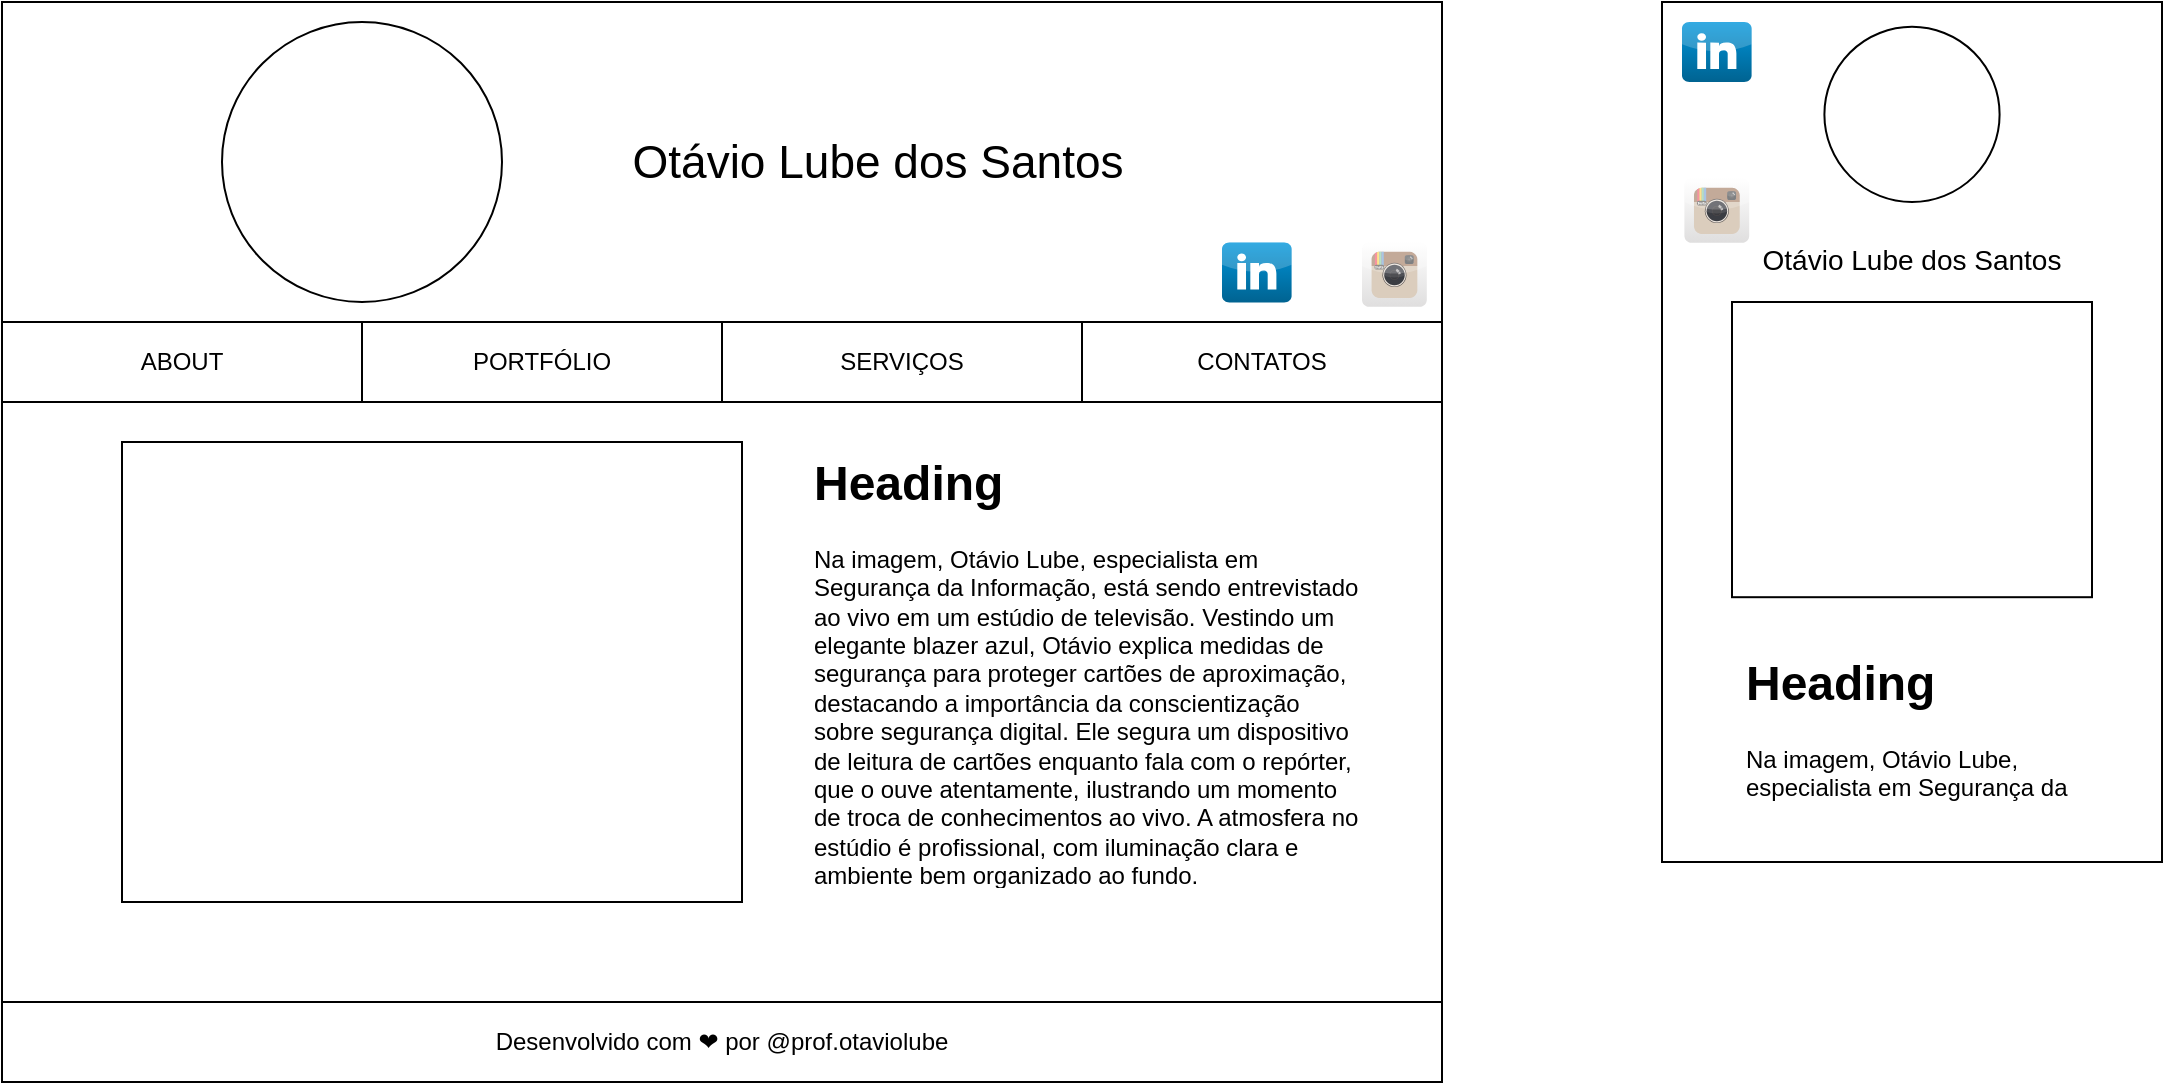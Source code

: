 <mxfile version="24.7.8">
  <diagram name="Página-1" id="nps_ZNpOyqi2shIpT-CB">
    <mxGraphModel dx="1257" dy="1838" grid="1" gridSize="10" guides="1" tooltips="1" connect="1" arrows="1" fold="1" page="1" pageScale="1" pageWidth="827" pageHeight="1169" math="0" shadow="0">
      <root>
        <mxCell id="0" />
        <mxCell id="1" parent="0" />
        <mxCell id="bBsQcBd4owB1lRNrMBnq-1" value="" style="rounded=0;whiteSpace=wrap;html=1;" vertex="1" parent="1">
          <mxGeometry x="10" y="-120" width="720" height="540" as="geometry" />
        </mxCell>
        <mxCell id="bBsQcBd4owB1lRNrMBnq-2" value="" style="rounded=0;whiteSpace=wrap;html=1;" vertex="1" parent="1">
          <mxGeometry x="10" y="-120" width="720" height="160" as="geometry" />
        </mxCell>
        <mxCell id="bBsQcBd4owB1lRNrMBnq-3" value="" style="ellipse;whiteSpace=wrap;html=1;aspect=fixed;" vertex="1" parent="1">
          <mxGeometry x="120" y="-110" width="140" height="140" as="geometry" />
        </mxCell>
        <mxCell id="bBsQcBd4owB1lRNrMBnq-4" value="Otávio Lube dos Santos" style="text;html=1;align=center;verticalAlign=middle;whiteSpace=wrap;rounded=0;fontSize=23;" vertex="1" parent="1">
          <mxGeometry x="320" y="-55" width="256" height="30" as="geometry" />
        </mxCell>
        <mxCell id="bBsQcBd4owB1lRNrMBnq-6" value="" style="shape=image;html=1;verticalAlign=top;verticalLabelPosition=bottom;labelBackgroundColor=#ffffff;imageAspect=0;aspect=fixed;image=https://cdn4.iconfinder.com/data/icons/ionicons/512/icon-social-github-128.png" vertex="1" parent="1">
          <mxGeometry x="660" y="2.2" width="28" height="28" as="geometry" />
        </mxCell>
        <mxCell id="bBsQcBd4owB1lRNrMBnq-7" value="" style="dashed=0;outlineConnect=0;html=1;align=center;labelPosition=center;verticalLabelPosition=bottom;verticalAlign=top;shape=mxgraph.webicons.instagram;gradientColor=#DFDEDE" vertex="1" parent="1">
          <mxGeometry x="690" y="1.155e-14" width="32.4" height="32.4" as="geometry" />
        </mxCell>
        <mxCell id="bBsQcBd4owB1lRNrMBnq-8" value="" style="dashed=0;outlineConnect=0;html=1;align=center;labelPosition=center;verticalLabelPosition=bottom;verticalAlign=top;shape=mxgraph.webicons.linkedin;fillColor=#0095DB;gradientColor=#006391" vertex="1" parent="1">
          <mxGeometry x="620" y="0.2" width="34.8" height="30" as="geometry" />
        </mxCell>
        <mxCell id="bBsQcBd4owB1lRNrMBnq-9" value="" style="rounded=0;whiteSpace=wrap;html=1;" vertex="1" parent="1">
          <mxGeometry x="10" y="40" width="680" height="40" as="geometry" />
        </mxCell>
        <mxCell id="bBsQcBd4owB1lRNrMBnq-10" value="ABOUT" style="rounded=0;whiteSpace=wrap;html=1;" vertex="1" parent="1">
          <mxGeometry x="10" y="40" width="180" height="40" as="geometry" />
        </mxCell>
        <mxCell id="bBsQcBd4owB1lRNrMBnq-11" value="PORTFÓLIO" style="rounded=0;whiteSpace=wrap;html=1;" vertex="1" parent="1">
          <mxGeometry x="190" y="40" width="180" height="40" as="geometry" />
        </mxCell>
        <mxCell id="bBsQcBd4owB1lRNrMBnq-12" value="SERVIÇOS" style="rounded=0;whiteSpace=wrap;html=1;" vertex="1" parent="1">
          <mxGeometry x="370" y="40" width="180" height="40" as="geometry" />
        </mxCell>
        <mxCell id="bBsQcBd4owB1lRNrMBnq-13" value="CONTATOS" style="rounded=0;whiteSpace=wrap;html=1;" vertex="1" parent="1">
          <mxGeometry x="550" y="40" width="180" height="40" as="geometry" />
        </mxCell>
        <mxCell id="bBsQcBd4owB1lRNrMBnq-14" value="" style="rounded=0;whiteSpace=wrap;html=1;" vertex="1" parent="1">
          <mxGeometry x="70" y="100" width="310" height="230" as="geometry" />
        </mxCell>
        <mxCell id="bBsQcBd4owB1lRNrMBnq-15" value="&lt;h1 style=&quot;margin-top: 0px;&quot;&gt;Heading&lt;/h1&gt;&lt;p&gt;Na imagem, Otávio Lube, especialista em Segurança da Informação, está sendo entrevistado ao vivo em um estúdio de televisão. Vestindo um elegante blazer azul, Otávio explica medidas de segurança para proteger cartões de aproximação, destacando a importância da conscientização sobre segurança digital. Ele segura um dispositivo de leitura de cartões enquanto fala com o repórter, que o ouve atentamente, ilustrando um momento de troca de conhecimentos ao vivo. A atmosfera no estúdio é profissional, com iluminação clara e ambiente bem organizado ao fundo.&lt;/p&gt;" style="text;html=1;whiteSpace=wrap;overflow=hidden;rounded=0;" vertex="1" parent="1">
          <mxGeometry x="414" y="100" width="276" height="220" as="geometry" />
        </mxCell>
        <mxCell id="bBsQcBd4owB1lRNrMBnq-16" value="Desenvolvido com ❤ por @prof.otaviolube" style="rounded=0;whiteSpace=wrap;html=1;" vertex="1" parent="1">
          <mxGeometry x="10" y="380" width="720" height="40" as="geometry" />
        </mxCell>
        <mxCell id="bBsQcBd4owB1lRNrMBnq-17" value="" style="rounded=0;whiteSpace=wrap;html=1;" vertex="1" parent="1">
          <mxGeometry x="840" y="-120" width="250" height="430" as="geometry" />
        </mxCell>
        <mxCell id="bBsQcBd4owB1lRNrMBnq-18" value="" style="ellipse;whiteSpace=wrap;html=1;aspect=fixed;" vertex="1" parent="1">
          <mxGeometry x="921.2" y="-107.6" width="87.6" height="87.6" as="geometry" />
        </mxCell>
        <mxCell id="bBsQcBd4owB1lRNrMBnq-19" value="Otávio Lube dos Santos" style="text;html=1;align=center;verticalAlign=middle;whiteSpace=wrap;rounded=0;fontSize=14;" vertex="1" parent="1">
          <mxGeometry x="880" width="170" height="17.6" as="geometry" />
        </mxCell>
        <mxCell id="bBsQcBd4owB1lRNrMBnq-21" value="" style="shape=image;verticalLabelPosition=bottom;labelBackgroundColor=default;verticalAlign=top;aspect=fixed;imageAspect=0;image=https://upload.wikimedia.org/wikipedia/commons/thumb/b/b2/Hamburger_icon.svg/800px-Hamburger_icon.svg.png;" vertex="1" parent="1">
          <mxGeometry x="1050" y="-100" width="27" height="27" as="geometry" />
        </mxCell>
        <mxCell id="bBsQcBd4owB1lRNrMBnq-22" value="" style="rounded=0;whiteSpace=wrap;html=1;" vertex="1" parent="1">
          <mxGeometry x="875" y="30" width="180" height="147.6" as="geometry" />
        </mxCell>
        <mxCell id="bBsQcBd4owB1lRNrMBnq-23" value="&lt;h1 style=&quot;margin-top: 0px;&quot;&gt;Heading&lt;/h1&gt;&lt;p&gt;Na imagem, Otávio Lube, especialista em Segurança da Informação, está sendo entrevistado ao vivo em um estúdio de televisão. Vestindo um elegante blazer azul, Otávio explica medidas de segurança para proteger cartões de aproximação, destacando a importância da conscientização sobre segurança digital. Ele segura um dispositivo de leitura de cartões enquanto fala com o repórter, que o ouve atentamente, ilustrando um momento de troca de conhecimentos ao vivo. A atmosfera no estúdio é profissional, com iluminação clara e ambiente bem organizado ao fundo.&lt;/p&gt;" style="text;html=1;whiteSpace=wrap;overflow=hidden;rounded=0;" vertex="1" parent="1">
          <mxGeometry x="880" y="200" width="170" height="80" as="geometry" />
        </mxCell>
        <mxCell id="bBsQcBd4owB1lRNrMBnq-24" value="" style="dashed=0;outlineConnect=0;html=1;align=center;labelPosition=center;verticalLabelPosition=bottom;verticalAlign=top;shape=mxgraph.webicons.linkedin;fillColor=#0095DB;gradientColor=#006391" vertex="1" parent="1">
          <mxGeometry x="850" y="-110" width="34.8" height="30" as="geometry" />
        </mxCell>
        <mxCell id="bBsQcBd4owB1lRNrMBnq-25" value="" style="shape=image;html=1;verticalAlign=top;verticalLabelPosition=bottom;labelBackgroundColor=#ffffff;imageAspect=0;aspect=fixed;image=https://cdn4.iconfinder.com/data/icons/ionicons/512/icon-social-github-128.png" vertex="1" parent="1">
          <mxGeometry x="853.4" y="-70" width="28" height="28" as="geometry" />
        </mxCell>
        <mxCell id="bBsQcBd4owB1lRNrMBnq-26" value="" style="dashed=0;outlineConnect=0;html=1;align=center;labelPosition=center;verticalLabelPosition=bottom;verticalAlign=top;shape=mxgraph.webicons.instagram;gradientColor=#DFDEDE" vertex="1" parent="1">
          <mxGeometry x="851.2" y="-32.0" width="32.4" height="32.4" as="geometry" />
        </mxCell>
      </root>
    </mxGraphModel>
  </diagram>
</mxfile>
